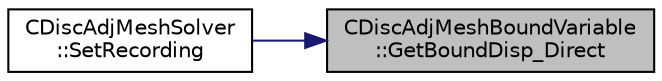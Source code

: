 digraph "CDiscAdjMeshBoundVariable::GetBoundDisp_Direct"
{
 // LATEX_PDF_SIZE
  edge [fontname="Helvetica",fontsize="10",labelfontname="Helvetica",labelfontsize="10"];
  node [fontname="Helvetica",fontsize="10",shape=record];
  rankdir="RL";
  Node1 [label="CDiscAdjMeshBoundVariable\l::GetBoundDisp_Direct",height=0.2,width=0.4,color="black", fillcolor="grey75", style="filled", fontcolor="black",tooltip="Get the value of the displacement imposed at the boundary."];
  Node1 -> Node2 [dir="back",color="midnightblue",fontsize="10",style="solid",fontname="Helvetica"];
  Node2 [label="CDiscAdjMeshSolver\l::SetRecording",height=0.2,width=0.4,color="black", fillcolor="white", style="filled",URL="$classCDiscAdjMeshSolver.html#a0e674893dacf5041b24b8b25c6441dce",tooltip="Prepare the solver for a new recording."];
}

